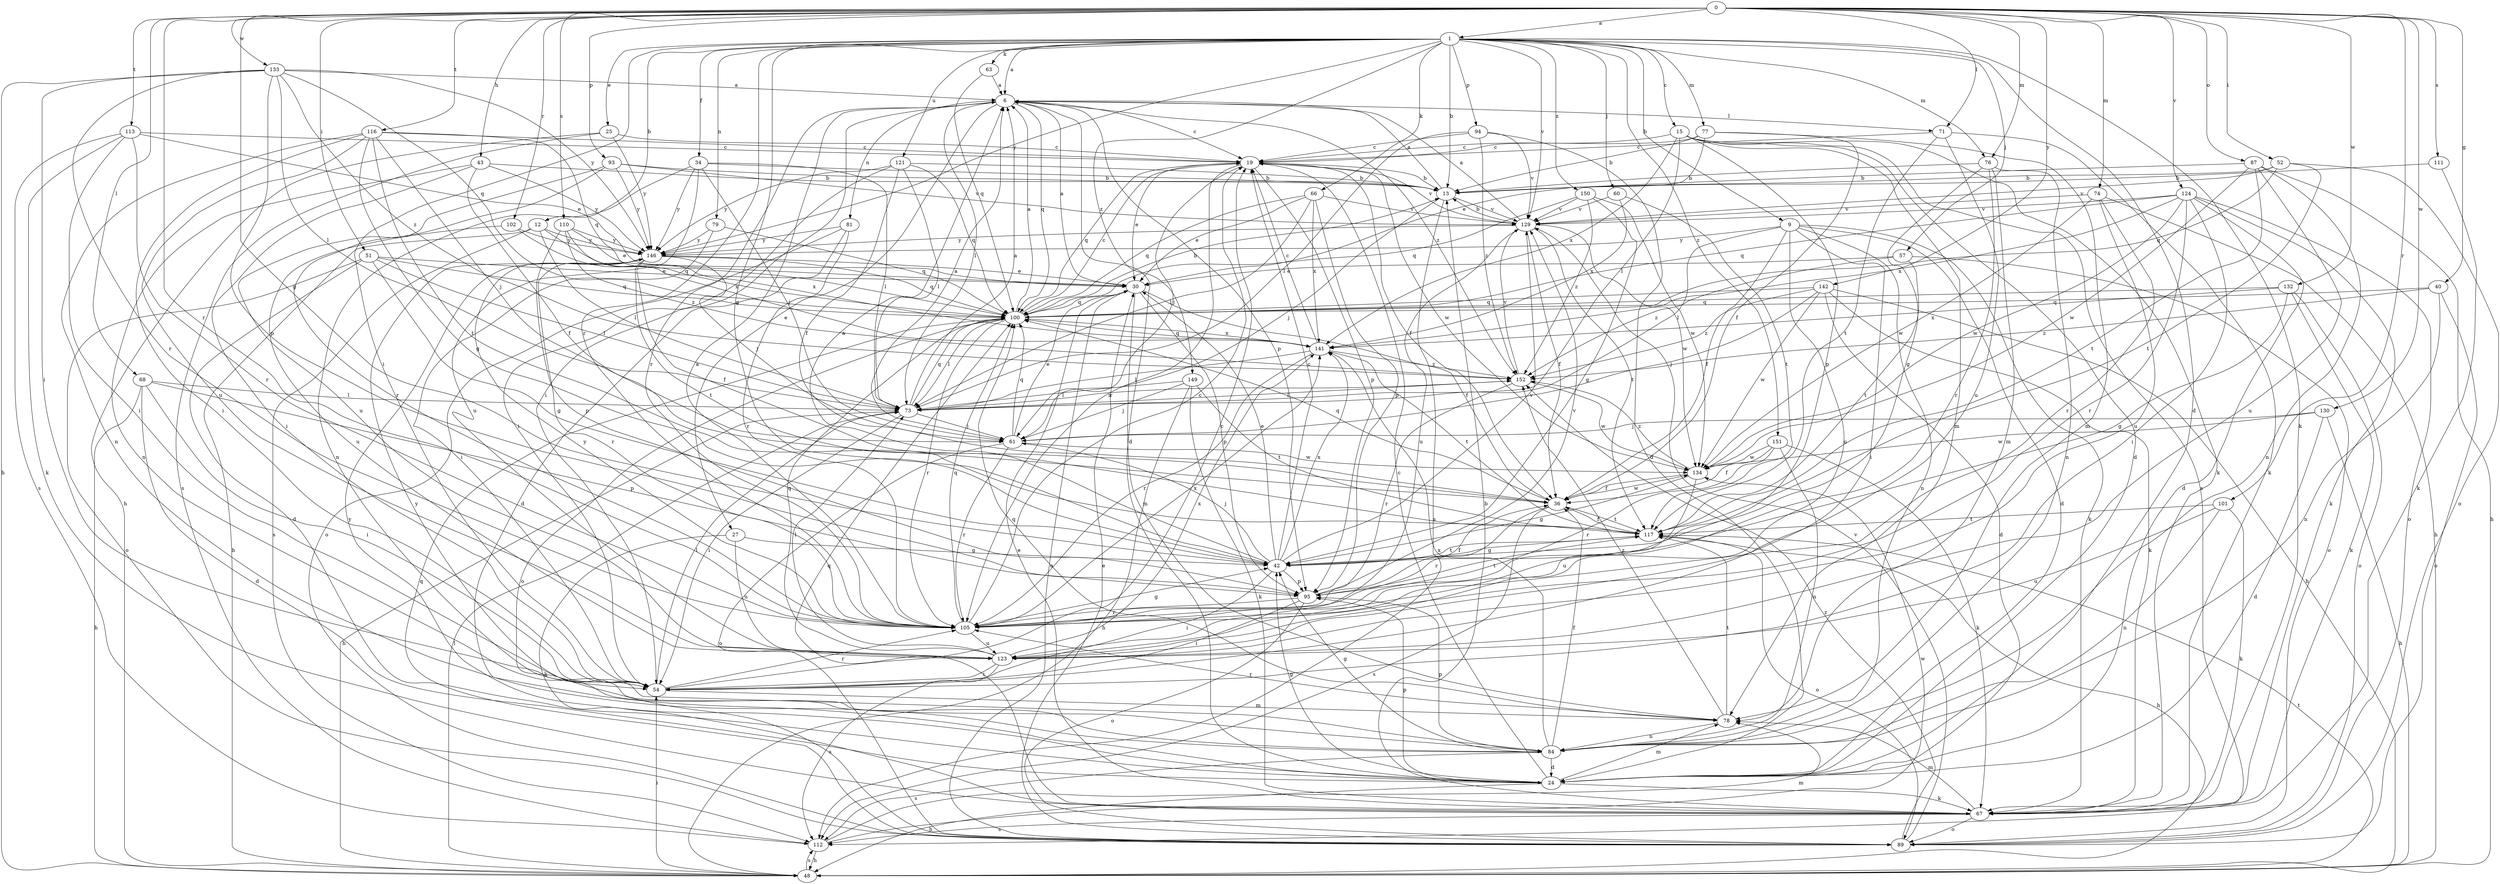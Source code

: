 strict digraph  {
0;
1;
6;
9;
12;
13;
15;
19;
24;
25;
27;
30;
34;
36;
40;
42;
43;
48;
51;
52;
54;
57;
60;
61;
63;
66;
67;
68;
71;
73;
74;
76;
77;
78;
79;
81;
84;
87;
89;
93;
94;
95;
100;
101;
102;
105;
110;
111;
112;
113;
116;
117;
121;
123;
124;
129;
130;
132;
133;
134;
141;
142;
146;
149;
150;
151;
152;
0 -> 1  [label=a];
0 -> 40  [label=g];
0 -> 42  [label=g];
0 -> 43  [label=h];
0 -> 51  [label=i];
0 -> 52  [label=i];
0 -> 68  [label=l];
0 -> 71  [label=l];
0 -> 74  [label=m];
0 -> 76  [label=m];
0 -> 87  [label=o];
0 -> 93  [label=p];
0 -> 101  [label=r];
0 -> 102  [label=r];
0 -> 105  [label=r];
0 -> 110  [label=s];
0 -> 111  [label=s];
0 -> 113  [label=t];
0 -> 116  [label=t];
0 -> 124  [label=v];
0 -> 130  [label=w];
0 -> 132  [label=w];
0 -> 133  [label=w];
0 -> 142  [label=y];
1 -> 6  [label=a];
1 -> 9  [label=b];
1 -> 12  [label=b];
1 -> 13  [label=b];
1 -> 15  [label=c];
1 -> 24  [label=d];
1 -> 25  [label=e];
1 -> 34  [label=f];
1 -> 42  [label=g];
1 -> 54  [label=i];
1 -> 57  [label=j];
1 -> 60  [label=j];
1 -> 63  [label=k];
1 -> 66  [label=k];
1 -> 67  [label=k];
1 -> 76  [label=m];
1 -> 77  [label=m];
1 -> 79  [label=n];
1 -> 94  [label=p];
1 -> 105  [label=r];
1 -> 121  [label=u];
1 -> 129  [label=v];
1 -> 146  [label=y];
1 -> 149  [label=z];
1 -> 150  [label=z];
1 -> 151  [label=z];
6 -> 19  [label=c];
6 -> 24  [label=d];
6 -> 27  [label=e];
6 -> 54  [label=i];
6 -> 71  [label=l];
6 -> 73  [label=l];
6 -> 81  [label=n];
6 -> 95  [label=p];
6 -> 100  [label=q];
6 -> 105  [label=r];
6 -> 152  [label=z];
9 -> 24  [label=d];
9 -> 36  [label=f];
9 -> 54  [label=i];
9 -> 67  [label=k];
9 -> 73  [label=l];
9 -> 84  [label=n];
9 -> 123  [label=u];
9 -> 146  [label=y];
12 -> 48  [label=h];
12 -> 73  [label=l];
12 -> 112  [label=s];
12 -> 141  [label=x];
12 -> 146  [label=y];
13 -> 6  [label=a];
13 -> 61  [label=j];
13 -> 112  [label=s];
13 -> 129  [label=v];
15 -> 19  [label=c];
15 -> 24  [label=d];
15 -> 67  [label=k];
15 -> 73  [label=l];
15 -> 78  [label=m];
15 -> 95  [label=p];
15 -> 112  [label=s];
15 -> 141  [label=x];
19 -> 13  [label=b];
19 -> 30  [label=e];
19 -> 36  [label=f];
19 -> 61  [label=j];
19 -> 95  [label=p];
19 -> 100  [label=q];
19 -> 105  [label=r];
19 -> 129  [label=v];
19 -> 134  [label=w];
24 -> 19  [label=c];
24 -> 42  [label=g];
24 -> 48  [label=h];
24 -> 67  [label=k];
24 -> 78  [label=m];
24 -> 95  [label=p];
24 -> 146  [label=y];
25 -> 19  [label=c];
25 -> 48  [label=h];
25 -> 112  [label=s];
25 -> 146  [label=y];
27 -> 42  [label=g];
27 -> 67  [label=k];
27 -> 123  [label=u];
30 -> 6  [label=a];
30 -> 36  [label=f];
30 -> 78  [label=m];
30 -> 89  [label=o];
30 -> 95  [label=p];
30 -> 100  [label=q];
34 -> 13  [label=b];
34 -> 61  [label=j];
34 -> 73  [label=l];
34 -> 84  [label=n];
34 -> 123  [label=u];
34 -> 146  [label=y];
36 -> 100  [label=q];
36 -> 105  [label=r];
36 -> 112  [label=s];
36 -> 117  [label=t];
36 -> 134  [label=w];
40 -> 84  [label=n];
40 -> 89  [label=o];
40 -> 100  [label=q];
40 -> 152  [label=z];
42 -> 6  [label=a];
42 -> 19  [label=c];
42 -> 30  [label=e];
42 -> 54  [label=i];
42 -> 61  [label=j];
42 -> 95  [label=p];
42 -> 117  [label=t];
42 -> 129  [label=v];
42 -> 141  [label=x];
43 -> 13  [label=b];
43 -> 36  [label=f];
43 -> 54  [label=i];
43 -> 84  [label=n];
43 -> 146  [label=y];
48 -> 54  [label=i];
48 -> 73  [label=l];
48 -> 112  [label=s];
48 -> 117  [label=t];
51 -> 24  [label=d];
51 -> 30  [label=e];
51 -> 42  [label=g];
51 -> 73  [label=l];
51 -> 89  [label=o];
51 -> 100  [label=q];
52 -> 13  [label=b];
52 -> 89  [label=o];
52 -> 100  [label=q];
52 -> 117  [label=t];
52 -> 129  [label=v];
54 -> 19  [label=c];
54 -> 73  [label=l];
54 -> 78  [label=m];
54 -> 105  [label=r];
57 -> 30  [label=e];
57 -> 89  [label=o];
57 -> 117  [label=t];
57 -> 152  [label=z];
60 -> 117  [label=t];
60 -> 129  [label=v];
60 -> 141  [label=x];
61 -> 6  [label=a];
61 -> 30  [label=e];
61 -> 89  [label=o];
61 -> 100  [label=q];
61 -> 105  [label=r];
61 -> 134  [label=w];
63 -> 6  [label=a];
63 -> 100  [label=q];
66 -> 30  [label=e];
66 -> 73  [label=l];
66 -> 95  [label=p];
66 -> 100  [label=q];
66 -> 129  [label=v];
66 -> 141  [label=x];
67 -> 13  [label=b];
67 -> 30  [label=e];
67 -> 78  [label=m];
67 -> 89  [label=o];
67 -> 100  [label=q];
67 -> 112  [label=s];
68 -> 24  [label=d];
68 -> 48  [label=h];
68 -> 54  [label=i];
68 -> 73  [label=l];
68 -> 95  [label=p];
71 -> 19  [label=c];
71 -> 67  [label=k];
71 -> 117  [label=t];
71 -> 123  [label=u];
73 -> 6  [label=a];
73 -> 48  [label=h];
73 -> 54  [label=i];
73 -> 61  [label=j];
73 -> 100  [label=q];
73 -> 152  [label=z];
74 -> 48  [label=h];
74 -> 105  [label=r];
74 -> 123  [label=u];
74 -> 129  [label=v];
74 -> 134  [label=w];
76 -> 13  [label=b];
76 -> 42  [label=g];
76 -> 78  [label=m];
76 -> 84  [label=n];
76 -> 105  [label=r];
77 -> 13  [label=b];
77 -> 19  [label=c];
77 -> 30  [label=e];
77 -> 36  [label=f];
77 -> 78  [label=m];
78 -> 84  [label=n];
78 -> 100  [label=q];
78 -> 105  [label=r];
78 -> 117  [label=t];
78 -> 152  [label=z];
79 -> 54  [label=i];
79 -> 100  [label=q];
79 -> 146  [label=y];
81 -> 24  [label=d];
81 -> 89  [label=o];
81 -> 105  [label=r];
81 -> 146  [label=y];
84 -> 24  [label=d];
84 -> 36  [label=f];
84 -> 42  [label=g];
84 -> 95  [label=p];
84 -> 112  [label=s];
84 -> 141  [label=x];
84 -> 146  [label=y];
87 -> 13  [label=b];
87 -> 48  [label=h];
87 -> 84  [label=n];
87 -> 117  [label=t];
87 -> 123  [label=u];
87 -> 134  [label=w];
89 -> 30  [label=e];
89 -> 100  [label=q];
89 -> 129  [label=v];
89 -> 152  [label=z];
93 -> 13  [label=b];
93 -> 105  [label=r];
93 -> 123  [label=u];
93 -> 129  [label=v];
93 -> 146  [label=y];
94 -> 19  [label=c];
94 -> 24  [label=d];
94 -> 73  [label=l];
94 -> 129  [label=v];
94 -> 152  [label=z];
95 -> 36  [label=f];
95 -> 54  [label=i];
95 -> 89  [label=o];
95 -> 105  [label=r];
95 -> 117  [label=t];
95 -> 129  [label=v];
100 -> 6  [label=a];
100 -> 13  [label=b];
100 -> 19  [label=c];
100 -> 73  [label=l];
100 -> 89  [label=o];
100 -> 105  [label=r];
100 -> 141  [label=x];
101 -> 67  [label=k];
101 -> 84  [label=n];
101 -> 117  [label=t];
101 -> 123  [label=u];
102 -> 100  [label=q];
102 -> 123  [label=u];
102 -> 146  [label=y];
105 -> 6  [label=a];
105 -> 19  [label=c];
105 -> 42  [label=g];
105 -> 100  [label=q];
105 -> 123  [label=u];
105 -> 141  [label=x];
105 -> 146  [label=y];
110 -> 30  [label=e];
110 -> 95  [label=p];
110 -> 141  [label=x];
110 -> 146  [label=y];
110 -> 152  [label=z];
111 -> 13  [label=b];
111 -> 67  [label=k];
112 -> 48  [label=h];
112 -> 78  [label=m];
112 -> 134  [label=w];
113 -> 19  [label=c];
113 -> 30  [label=e];
113 -> 54  [label=i];
113 -> 67  [label=k];
113 -> 105  [label=r];
113 -> 112  [label=s];
116 -> 19  [label=c];
116 -> 42  [label=g];
116 -> 54  [label=i];
116 -> 61  [label=j];
116 -> 84  [label=n];
116 -> 100  [label=q];
116 -> 117  [label=t];
116 -> 123  [label=u];
117 -> 36  [label=f];
117 -> 42  [label=g];
117 -> 48  [label=h];
117 -> 89  [label=o];
121 -> 13  [label=b];
121 -> 36  [label=f];
121 -> 54  [label=i];
121 -> 73  [label=l];
121 -> 100  [label=q];
121 -> 146  [label=y];
123 -> 54  [label=i];
123 -> 73  [label=l];
123 -> 100  [label=q];
123 -> 112  [label=s];
123 -> 141  [label=x];
124 -> 24  [label=d];
124 -> 54  [label=i];
124 -> 67  [label=k];
124 -> 89  [label=o];
124 -> 100  [label=q];
124 -> 105  [label=r];
124 -> 129  [label=v];
124 -> 134  [label=w];
124 -> 141  [label=x];
129 -> 6  [label=a];
129 -> 13  [label=b];
129 -> 36  [label=f];
129 -> 117  [label=t];
129 -> 123  [label=u];
129 -> 134  [label=w];
129 -> 146  [label=y];
130 -> 24  [label=d];
130 -> 48  [label=h];
130 -> 61  [label=j];
130 -> 134  [label=w];
132 -> 42  [label=g];
132 -> 67  [label=k];
132 -> 89  [label=o];
132 -> 100  [label=q];
132 -> 141  [label=x];
133 -> 6  [label=a];
133 -> 48  [label=h];
133 -> 54  [label=i];
133 -> 73  [label=l];
133 -> 95  [label=p];
133 -> 100  [label=q];
133 -> 105  [label=r];
133 -> 146  [label=y];
133 -> 152  [label=z];
134 -> 36  [label=f];
134 -> 42  [label=g];
134 -> 123  [label=u];
134 -> 152  [label=z];
141 -> 19  [label=c];
141 -> 73  [label=l];
141 -> 100  [label=q];
141 -> 105  [label=r];
141 -> 117  [label=t];
141 -> 152  [label=z];
142 -> 24  [label=d];
142 -> 48  [label=h];
142 -> 61  [label=j];
142 -> 67  [label=k];
142 -> 100  [label=q];
142 -> 134  [label=w];
142 -> 152  [label=z];
146 -> 30  [label=e];
146 -> 36  [label=f];
146 -> 61  [label=j];
146 -> 100  [label=q];
146 -> 105  [label=r];
146 -> 117  [label=t];
149 -> 48  [label=h];
149 -> 61  [label=j];
149 -> 67  [label=k];
149 -> 73  [label=l];
149 -> 117  [label=t];
150 -> 42  [label=g];
150 -> 100  [label=q];
150 -> 129  [label=v];
150 -> 134  [label=w];
150 -> 152  [label=z];
151 -> 36  [label=f];
151 -> 67  [label=k];
151 -> 84  [label=n];
151 -> 105  [label=r];
151 -> 134  [label=w];
152 -> 73  [label=l];
152 -> 105  [label=r];
152 -> 129  [label=v];
152 -> 134  [label=w];
}
